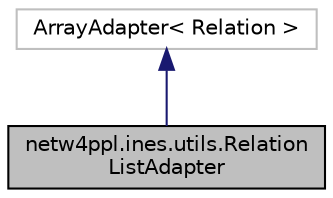digraph "netw4ppl.ines.utils.RelationListAdapter"
{
 // LATEX_PDF_SIZE
  edge [fontname="Helvetica",fontsize="10",labelfontname="Helvetica",labelfontsize="10"];
  node [fontname="Helvetica",fontsize="10",shape=record];
  Node1 [label="netw4ppl.ines.utils.Relation\lListAdapter",height=0.2,width=0.4,color="black", fillcolor="grey75", style="filled", fontcolor="black",tooltip=" "];
  Node2 -> Node1 [dir="back",color="midnightblue",fontsize="10",style="solid"];
  Node2 [label="ArrayAdapter\< Relation \>",height=0.2,width=0.4,color="grey75", fillcolor="white", style="filled",tooltip=" "];
}

